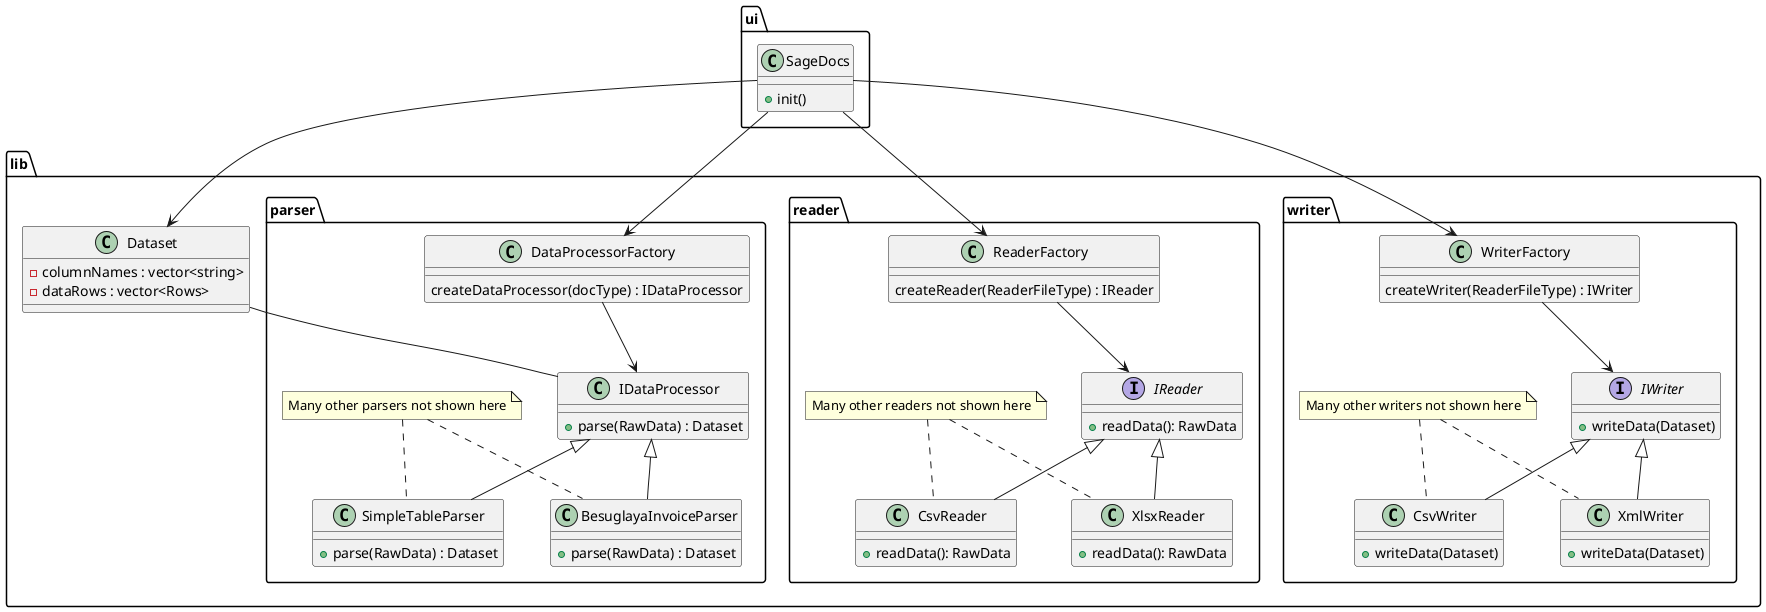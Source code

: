 @startuml

package ui {
    class SageDocs
    {
        +init()
    }
}

package lib {
    class Dataset {
        -columnNames : vector<string>
        -dataRows : vector<Rows>
    }

    package parser {
        class DataProcessorFactory
        {
            createDataProcessor(docType) : IDataProcessor
        }

        class IDataProcessor {
            +parse(RawData) : Dataset
        }

        class SimpleTableParser {
            +parse(RawData) : Dataset
        }

        class BesuglayaInvoiceParser {
            +parse(RawData) : Dataset
        }

        note "Many other parsers not shown here" as N1
        N1 .. SimpleTableParser
        N1 .. BesuglayaInvoiceParser

        SimpleTableParser -up-|> IDataProcessor
        BesuglayaInvoiceParser -up-|> IDataProcessor
    }

    package writer {

        class WriterFactory {
            createWriter(ReaderFileType) : IWriter
        } 

        interface IWriter {
            +writeData(Dataset)
        }

        class CsvWriter {
            +writeData(Dataset)
        }

        class XmlWriter {
            +writeData(Dataset)
        }

        note "Many other writers not shown here" as N2
        N2 .. CsvWriter
        N2 .. XmlWriter

        CsvWriter -up-|> IWriter
        XmlWriter -up-|> IWriter
    }

    package reader {
        class ReaderFactory {
            createReader(ReaderFileType) : IReader
        } 

        interface IReader {
            +readData(): RawData
        }

        class CsvReader {
            +readData(): RawData
        }

        class XlsxReader {
            +readData(): RawData
        }

        note "Many other readers not shown here" as N3
        N3 .. CsvReader
        N3 .. XlsxReader

        CsvReader -up-|> IReader
        XlsxReader -up-|> IReader
    }

    Dataset -- IDataProcessor
}


ReaderFactory --> IReader
WriterFactory --> IWriter
DataProcessorFactory --> IDataProcessor

SageDocs --> DataProcessorFactory
SageDocs --> WriterFactory
SageDocs --> ReaderFactory
SageDocs --> Dataset

@enduml

